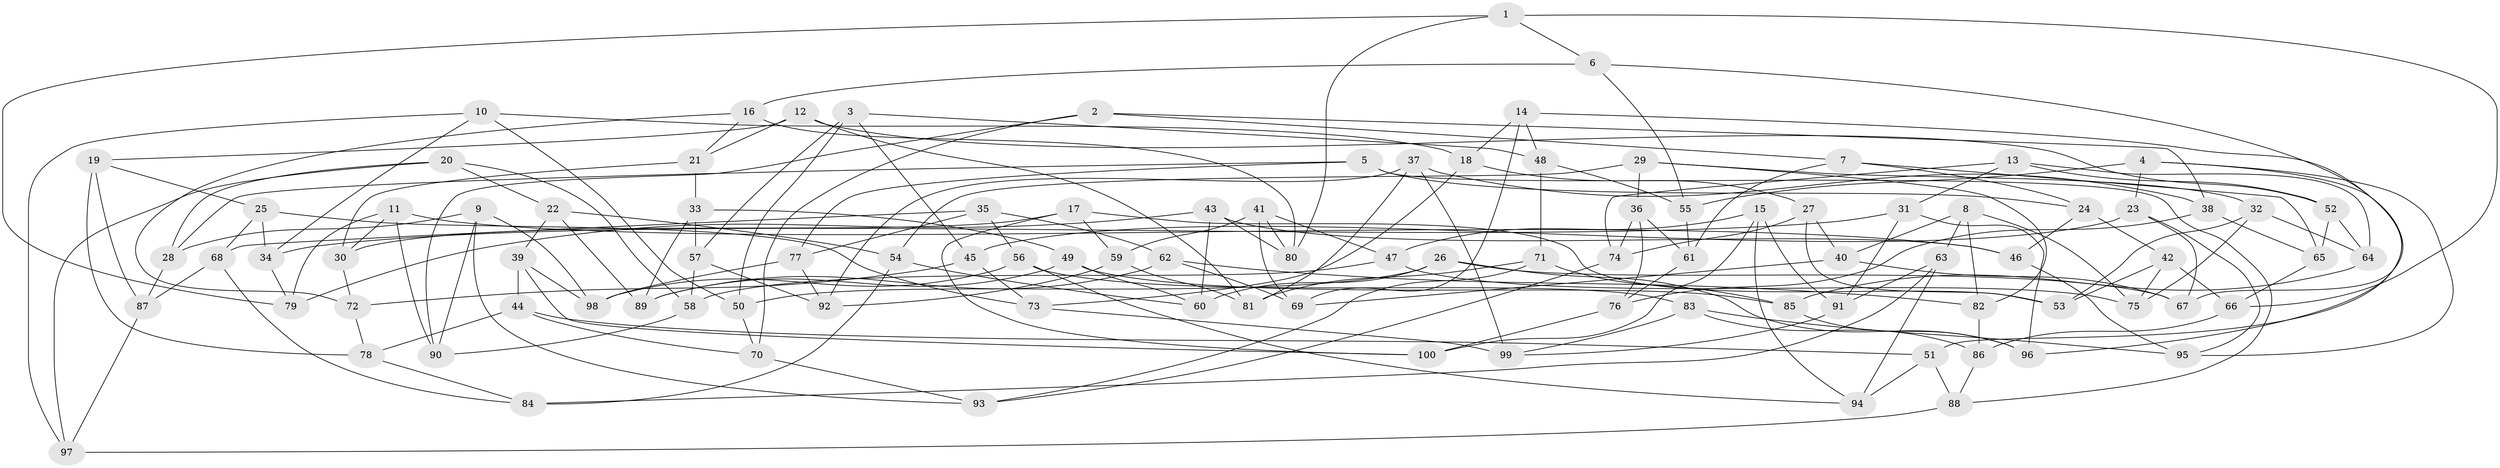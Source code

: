 // Generated by graph-tools (version 1.1) at 2025/11/02/21/25 10:11:17]
// undirected, 100 vertices, 200 edges
graph export_dot {
graph [start="1"]
  node [color=gray90,style=filled];
  1;
  2;
  3;
  4;
  5;
  6;
  7;
  8;
  9;
  10;
  11;
  12;
  13;
  14;
  15;
  16;
  17;
  18;
  19;
  20;
  21;
  22;
  23;
  24;
  25;
  26;
  27;
  28;
  29;
  30;
  31;
  32;
  33;
  34;
  35;
  36;
  37;
  38;
  39;
  40;
  41;
  42;
  43;
  44;
  45;
  46;
  47;
  48;
  49;
  50;
  51;
  52;
  53;
  54;
  55;
  56;
  57;
  58;
  59;
  60;
  61;
  62;
  63;
  64;
  65;
  66;
  67;
  68;
  69;
  70;
  71;
  72;
  73;
  74;
  75;
  76;
  77;
  78;
  79;
  80;
  81;
  82;
  83;
  84;
  85;
  86;
  87;
  88;
  89;
  90;
  91;
  92;
  93;
  94;
  95;
  96;
  97;
  98;
  99;
  100;
  1 -- 6;
  1 -- 80;
  1 -- 79;
  1 -- 66;
  2 -- 38;
  2 -- 90;
  2 -- 70;
  2 -- 7;
  3 -- 57;
  3 -- 45;
  3 -- 48;
  3 -- 50;
  4 -- 95;
  4 -- 96;
  4 -- 55;
  4 -- 23;
  5 -- 28;
  5 -- 24;
  5 -- 77;
  5 -- 88;
  6 -- 55;
  6 -- 16;
  6 -- 67;
  7 -- 24;
  7 -- 61;
  7 -- 65;
  8 -- 82;
  8 -- 75;
  8 -- 40;
  8 -- 63;
  9 -- 93;
  9 -- 98;
  9 -- 28;
  9 -- 90;
  10 -- 97;
  10 -- 50;
  10 -- 18;
  10 -- 34;
  11 -- 90;
  11 -- 46;
  11 -- 30;
  11 -- 79;
  12 -- 52;
  12 -- 81;
  12 -- 21;
  12 -- 19;
  13 -- 64;
  13 -- 52;
  13 -- 31;
  13 -- 74;
  14 -- 48;
  14 -- 51;
  14 -- 69;
  14 -- 18;
  15 -- 91;
  15 -- 100;
  15 -- 94;
  15 -- 47;
  16 -- 80;
  16 -- 72;
  16 -- 21;
  17 -- 100;
  17 -- 53;
  17 -- 59;
  17 -- 30;
  18 -- 27;
  18 -- 73;
  19 -- 25;
  19 -- 78;
  19 -- 87;
  20 -- 58;
  20 -- 28;
  20 -- 97;
  20 -- 22;
  21 -- 30;
  21 -- 33;
  22 -- 89;
  22 -- 54;
  22 -- 39;
  23 -- 95;
  23 -- 67;
  23 -- 45;
  24 -- 42;
  24 -- 46;
  25 -- 68;
  25 -- 34;
  25 -- 73;
  26 -- 60;
  26 -- 96;
  26 -- 50;
  26 -- 67;
  27 -- 74;
  27 -- 40;
  27 -- 53;
  28 -- 87;
  29 -- 54;
  29 -- 82;
  29 -- 36;
  29 -- 32;
  30 -- 72;
  31 -- 96;
  31 -- 91;
  31 -- 34;
  32 -- 64;
  32 -- 53;
  32 -- 75;
  33 -- 89;
  33 -- 49;
  33 -- 57;
  34 -- 79;
  35 -- 77;
  35 -- 68;
  35 -- 56;
  35 -- 62;
  36 -- 76;
  36 -- 61;
  36 -- 74;
  37 -- 38;
  37 -- 81;
  37 -- 99;
  37 -- 92;
  38 -- 65;
  38 -- 76;
  39 -- 100;
  39 -- 44;
  39 -- 98;
  40 -- 67;
  40 -- 69;
  41 -- 69;
  41 -- 59;
  41 -- 47;
  41 -- 80;
  42 -- 75;
  42 -- 66;
  42 -- 53;
  43 -- 46;
  43 -- 80;
  43 -- 79;
  43 -- 60;
  44 -- 70;
  44 -- 78;
  44 -- 51;
  45 -- 73;
  45 -- 72;
  46 -- 95;
  47 -- 75;
  47 -- 58;
  48 -- 55;
  48 -- 71;
  49 -- 60;
  49 -- 89;
  49 -- 85;
  50 -- 70;
  51 -- 88;
  51 -- 94;
  52 -- 64;
  52 -- 65;
  54 -- 84;
  54 -- 60;
  55 -- 61;
  56 -- 83;
  56 -- 98;
  56 -- 94;
  57 -- 58;
  57 -- 92;
  58 -- 90;
  59 -- 81;
  59 -- 92;
  61 -- 76;
  62 -- 82;
  62 -- 89;
  62 -- 69;
  63 -- 94;
  63 -- 84;
  63 -- 91;
  64 -- 85;
  65 -- 66;
  66 -- 86;
  68 -- 84;
  68 -- 87;
  70 -- 93;
  71 -- 81;
  71 -- 93;
  71 -- 85;
  72 -- 78;
  73 -- 99;
  74 -- 93;
  76 -- 100;
  77 -- 98;
  77 -- 92;
  78 -- 84;
  82 -- 86;
  83 -- 99;
  83 -- 95;
  83 -- 86;
  85 -- 96;
  86 -- 88;
  87 -- 97;
  88 -- 97;
  91 -- 99;
}
